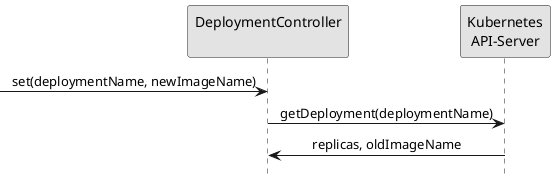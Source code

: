 @startuml Test

skinparam Shadowing false
skinparam Monochrome true
skinparam Handwritten false

skinparam sequence {
    MessageAlign center
}

hide footbox

participant copy as "DeploymentController\n"
participant k8s as "Kubernetes\nAPI-Server"

-> copy: set(deploymentName, newImageName)
copy -> k8s: getDeployment(deploymentName)
copy <- k8s: replicas, oldImageName


@enduml